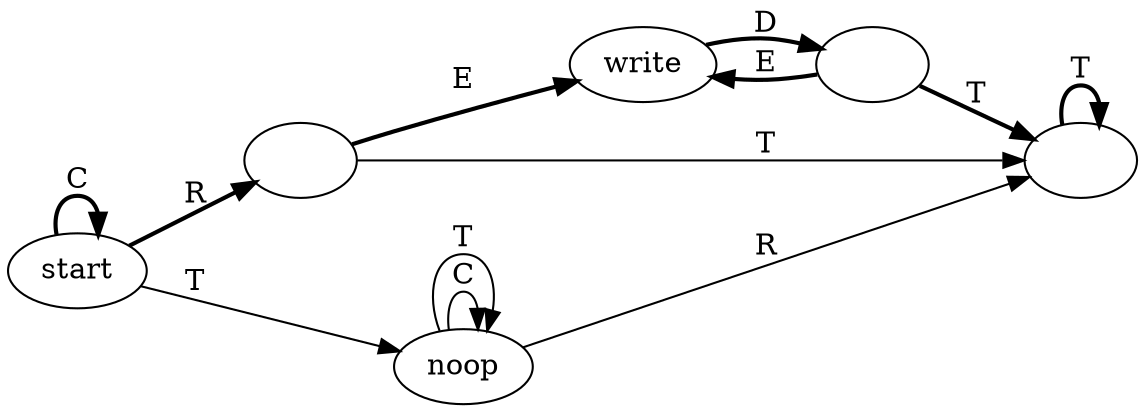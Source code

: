 digraph opgrouptransitions
{
	rankdir=LR
	"start" [label="start"]
	"a" [label=""]
	"b" [label="write"]
	"c" [label=""]
	"d" [label="noop"]
	"e" [label=""]
	"start" -> "start" [label="C",style=bold]
	"start" -> "a" [label="R",style=bold]
	"start" -> "d" [label="T"]
	"a" -> "b" [label="E",style=bold]
	"a" -> "e" [label="T"]
	"b" -> "c" [label="D",style=bold]
	"c" -> "b" [label="E",style=bold]
	"c" -> "e" [label="T",style=bold]
	"d" -> "d" [label="C"]
	"d" -> "d" [label="T"]
	"d" -> "e" [label="R"]
	"e" -> "e" [label="T",style=bold]
}
